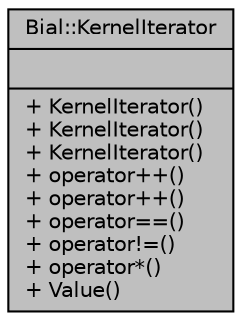 digraph "Bial::KernelIterator"
{
  edge [fontname="Helvetica",fontsize="10",labelfontname="Helvetica",labelfontsize="10"];
  node [fontname="Helvetica",fontsize="10",shape=record];
  Node1 [label="{Bial::KernelIterator\n||+ KernelIterator()\l+ KernelIterator()\l+ KernelIterator()\l+ operator++()\l+ operator++()\l+ operator==()\l+ operator!=()\l+ operator*()\l+ Value()\l}",height=0.2,width=0.4,color="black", fillcolor="grey75", style="filled", fontcolor="black"];
}
